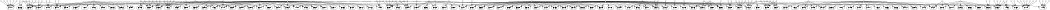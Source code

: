 digraph G  {
	size="7,10"
	page="8.5,11"
	center=""
	node[width=.25,hight=.375,fontsize=9]
	fcfpr1_1_2t_17 -> 341411;
	fcfpr1_1t_1 -> 341411;
	rdlfpr2_0_rdlt_4 -> 341411;
	fpfpr1_0_1t_1 -> 341411;
	fpfpr1_1_2t_11 -> 341411;
	rtafpr1_1_2t_28 -> 341411;
	rtafpr1_1_3t_6 -> 341411;
	rdlfpr1_1t_1 -> 358866;
	rtafpr1_1_3t_6 -> 358866;
	tmfpr1_1_3t_5 -> 358930;
	fcfpr1_1_3t_9 -> 358930;
	pcfpr1_1_3t_7 -> 358930;
	fpfpr1_1_3g_1 -> 358930;
	fpfpr1_1_3t_1 -> 358930;
	aufpr1_1_3t_1 -> 358930;
	rtafpr1_0_3g_1 -> 358930;
	rtafpr1_1_3t_6 -> 358930;
	msgfpr1_1_1g_12 -> 371943;
	rtafpr1_1_1g_8 -> 371943;
	rtafpr1_1_1t_35 -> 371943;
	rtafpr1_1_1t_45 -> 371943;
	rtafpr1_1_3t_6 -> 371943;
	tlfpr2_0_rdlg_2 -> 374300;
	fcfpr1_1_3t_8 -> 374300;
	fcfpr1_1_3t_9 -> 374300;
	rtafpr1_1_3t_6 -> 374300;
	fcfpr1_0_5g_1 -> 371942;
	fcfpr1_1_1t_19 -> 371942;
	fcfpr1_1_3t_9 -> 371942;
	fcfpr1_1_3t_9 -> 374700;
	tymsgfpr1_1_3t_3 -> 374700;
	fpfpr1_1_3t_1 -> 374700;
	rtafpr1_1_3t_7 -> 374700;
	fcfpr1_1_3g_2 -> 374741;
	fcfpr1_1_3t_9 -> 374741;
	fpfpr1_1_3t_1 -> 374741;
	rtafpr1_1_3t_7 -> 374741;
	fcfpr1_1_1t_18 -> 374886;
	fcfpr1_1_3t_9 -> 374886;
	fpfpr1_1_3t_1 -> 374886;
	rtafpr1_1_3t_7 -> 374886;
	fcfpr1_1_3t_9 -> 375039;
	fpfpr1_1_3t_1 -> 375039;
	fcfpr1_1_3t_42 -> 375507;
	fcfpr1_1_3t_9 -> 375507;
	rdlfpr2_0_rdlt_158 -> 375507;
	rtafpr1_1_3t_7 -> 375507;
	rtafpr1_1_3t_71 -> 375507;
	dbfpr1_1_3t_2 -> 375507;
	fcfpr1_1_3t_9 -> 375508;
	rdlfpr1_1g_13 -> 375508;
	rtafpr1_1_3t_7 -> 375508;
	rtafpr2_1_rdlg_1 -> 375508;
	dbfpr1_1_3t_2 -> 375508;
	fcfpr1_1_3t_9 -> 375519;
	fpfpr1_1_3g_1 -> 375519;
	fpfpr1_1_3t_1 -> 375519;
	fcfpr1_1_3t_9 -> 377380;
	rdlfpr1_1g_16 -> 377380;
	rdlfpr1_1t_100 -> 377380;
	fcfpr1_0_2g_1 -> 377719;
	fcfpr1_1_3t_10 -> 377719;
	fcfpr1_1_3t_7 -> 377719;
	fcfpr1_1_3t_9 -> 377719;
	rdlfpr2_0_rdlg_12 -> 377719;
	rdlfpr2_0_rdlt_108 -> 377719;
	rdlfpr2_0_rdlt_27 -> 377719;
	rdlfpr2_0_rdlt_30 -> 377719;
	fcfpr1_1_3t_9 -> 377763;
	fcfpr1_1_3t_9 -> 379848;
	fpfpr1_1_3t_1 -> 379848;
	fcfpr1_1_3t_9 -> 380571;
	fcfpr1_1_3t_9 -> 380604;
	fpfpr1_1_3t_1 -> 380604;
	fcfpr1_1_3t_9 -> 381211;
	fpfpr1_1_3t_1 -> 381211;
	fcfpr1_1_3t_9 -> 381835;
	fcfpr1_1_3t_9 -> 381897;
	fcfpr1_1_3t_9 -> 381901;
	fpfpr1_1_3t_1 -> 381901;
	fcfpr1_1_3t_9 -> 382103;
	rtafpr1_1_3t_7 -> 382103;
	fcfpr1_1_3t_9 -> 382161;
	fcfpr1_1_3t_9 -> 383174;
	fpfpr1_1_3t_1 -> 383174;
	rtafpr1_1_3t_7 -> 383174;
	fpfpr1_1_3g_1 -> 352010;
	fpfpr1_1_3t_1 -> 352010;
	fpfpr1_1_3t_1 -> 382409;
	fpfpr1_1_3t_1 -> 382827;
	fpfpr1_1_3t_1 -> 382928;
	rtafpr1_1_3t_7 -> 382928;
	tlfpr1_1_1t_5 -> 358224;
	tymsgfpr1_1_1t_23 -> 358224;
	tymsgfpr1_1_3t_3 -> 358224;
	rcfpr0_0_1t_9 -> 358224;
	rcfpr1_1_1t_5 -> 358224;
	odfpr0_0_1t_8 -> 358224;
	odfpr1_1_1t_6 -> 358224;
	ecdsgfpr1_1_1t_4 -> 358224;
	tymsgfpr1_1_1t_18 -> 358900;
	tymsgfpr1_1_3t_3 -> 358900;
	rcfpr1_1_1t_100 -> 358900;
	rcfpr1_1_1t_22 -> 358900;
	rcfpr1_1_1t_37 -> 358900;
	odfpr1_1_1t_21 -> 358900;
	tymsgfpr1_1_3t_3 -> 372568;
	rcfpr1_1_1t_30 -> 372568;
	odfpr1_1_1t_31 -> 372568;
	tlfpr1_1_1t_20 -> 375557;
	tymsgfpr1_1_1t_24 -> 375557;
	tymsgfpr1_1_3t_3 -> 375557;
	rcfpr1_1_1t_11 -> 375557;
	odfpr1_1_1t_9 -> 375557;
	ecdsgfpr1_1_1t_19 -> 375557;
	rtafpr1_1_1g_14 -> 376956;
	rtafpr1_1_1t_64 -> 376956;
	rtafpr1_1_2t_18 -> 376956;
	rtafpr1_1_3t_30 -> 376956;
	rtafpr1_1_3t_7 -> 376956;
	rtafpr1_1_3t_7 -> 379339;
	rtafpr1_1_1t_14 -> 379422;
	rtafpr1_1_1t_20 -> 379422;
	rtafpr1_1_3t_7 -> 379422;
	rtafpr1_1_3t_7 -> 383039;
	fcfpr1_1_1t_18 -> 359471;
	fcfpr2_0_1t_1 -> 359471;
	fcfpr2_0_1t_2 -> 359471;
	ccsfpr2_0_1t_99 -> 359471;
	fcfpr1_1_3t_42 -> 384096;
	rtafpr1_1_3t_71 -> 384096;
	tlfpr1_0_4g_4 -> 354290;
	rcfpr0_0_1t_9 -> 354290;
	odfpr0_0_1t_8 -> 354290;
	pagfpr1_1_1t_23 -> 354290;
	rcfpr1_1_1t_5 -> 379864;
	rcfpr1_1_1t_100 -> 382574;
	rcfpr1_1_1t_22 -> 382574;
	rcfpr1_1_1t_37 -> 382574;
	rcfpr1_1_1t_30 -> 370706;
	rcfpr1_1_1t_30 -> 377908;
	rcfpr1_1_1t_30 -> 377924;
	rcfpr1_1_1t_30 -> 377971;
	rcfpr1_1_1t_30 -> 377980;
	odfpr1_1_1t_31 -> 377980;
	rcfpr1_1_1t_30 -> 378362;
	rcfpr1_1_1t_30 -> 378656;
	rcfpr1_1_1t_30 -> 378666;
	rcfpr1_1_1t_30 -> 379169;
	odfpr1_1_1t_31 -> 379169;
	rcfpr1_1_1t_110 -> 379341;
	rcfpr1_1_1t_30 -> 379341;
	rcfpr1_1_1t_62 -> 379341;
	odfpr1_1_1t_31 -> 379341;
	rcfpr1_1_1t_30 -> 379972;
	rcfpr1_1_1t_30 -> 380298;
	rcfpr1_1_1t_30 -> 380448;
	rcfpr1_1_1t_30 -> 380475;
	odfpr1_1_1t_31 -> 380475;
	rcfpr1_1_1t_30 -> 380526;
	odfpr1_1_1t_31 -> 357430;
	rcfpr1_1_1t_11 -> 379968;
	odfpr1_1_1t_9 -> 379968;
	ccsfpr2_0_1t_99 -> 359100;
	ccsfpr2_0_1t_99 -> 376529;
	ccsfpr2_0_1t_99 -> 377801;
	ccsfpr2_0_1t_99 -> 379126;
	ccsfpr2_0_1t_99 -> 379212;
	ccsfpr2_0_1t_99 -> 380285;
	ccsfpr2_0_1t_99 -> 380963;
	ccsfpr2_0_1t_99 -> 384909;
	tlfpr1_0_4g_4 -> 358471;
	odfpr0_0_1t_7 -> 358471;
	odfpr1_0_1t_36 -> 358471;
	odfpr1_0_3t_18 -> 358471;
	odfpr1_0_3t_21 -> 358471;
	tlfpr1_0_4g_4 -> 375024;
	tlfpr1_0_4g_4 -> 375027;
	rcfpr1_1_1t_110 -> 381710;
	rcfpr1_1_1t_62 -> 381710;
	rcfpr1_1_1t_110 -> 381775;
	rcfpr1_1_1t_62 -> 381775;
	rcfpr1_1_1t_110 -> 382436;
	fcfpr1_1_3t_34 -> 382528;
	rcfpr1_1_1t_110 -> 382528;
	rtafpr1_1_3t_48 -> 382528;
	rcfpr1_1_1t_110 -> 382566;
	rcfpr1_1_1t_110 -> 382572;
	odfpr0_0_1t_7 -> 353506;
	rcfpr1_0_1t_35 -> 370509;
	odfpr0_0_1t_7 -> 370509;
	odfpr0_0_1t_7 -> 370510;
	odfpr1_0_1t_38 -> 370510;
	tlfpr1_0_4g_5 -> 354546;
	rcfpr1_1_1t_61 -> 354546;
	odfpr1_0_3t_18 -> 354546;
	odfpr1_0_3t_20 -> 354546;
	odfpr1_0_3t_18 -> 354757;
	odfpr1_0_3t_20 -> 354757;
	odfpr1_0_3t_18 -> 354766;
	odfpr1_0_3t_20 -> 354766;
	odfpr1_0_3t_18 -> 354771;
	odfpr1_0_3t_20 -> 354771;
	odfpr1_0_3t_18 -> 354785;
	odfpr1_0_3t_23 -> 354785;
	odfpr1_0_3t_24 -> 354785;
	odfpr1_0_3t_18 -> 354878;
	odfpr1_0_3t_23 -> 354878;
	odfpr1_0_3t_24 -> 354878;
	odfpr1_0_3t_18 -> 355080;
	odfpr1_0_3t_23 -> 355080;
	odfpr1_0_3t_24 -> 355080;
	odfpr1_0_3t_18 -> 355288;
	odfpr1_0_3t_23 -> 355288;
	odfpr1_0_3t_24 -> 355288;
	odfpr2_0_03t_13 -> 355288;
	odfpr1_0_3t_18 -> 355800;
	odfpr1_0_3t_21 -> 355800;
	odfpr1_0_3t_18 -> 356116;
	odfpr1_0_3t_21 -> 356116;
	odfpr1_0_3t_18 -> 356741;
	odfpr1_0_3t_21 -> 356741;
	odfpr1_0_3t_18 -> 357340;
	odfpr1_0_3t_21 -> 357340;
	odfpr1_0_3t_18 -> 357538;
	odfpr1_0_3t_21 -> 357538;
	odfpr1_0_3t_18 -> 357769;
	odfpr1_0_3t_21 -> 357769;
	odfpr1_0_3t_18 -> 357793;
	odfpr1_0_3t_21 -> 357793;
	odfpr1_0_3t_18 -> 358155;
	odfpr1_0_3t_21 -> 358155;
	odfpr1_0_3t_18 -> 358157;
	odfpr1_0_3t_21 -> 358157;
	odfpr1_0_3t_18 -> 358159;
	odfpr1_0_3t_21 -> 358159;
	odfpr1_0_3t_18 -> 358584;
	odfpr1_0_3t_21 -> 358584;
	odfpr1_0_3t_18 -> 360104;
	odfpr1_0_3t_21 -> 360104;
	odfpr1_0_3t_18 -> 360144;
	odfpr1_0_3t_21 -> 360144;
	odfpr1_0_3t_18 -> 360672;
	odfpr1_0_3t_21 -> 360672;
	odfpr1_0_3t_5 -> 360672;
	odfpr1_0_3t_18 -> 360839;
	odfpr1_0_3t_21 -> 360839;
	odfpr1_0_3t_18 -> 371187;
	tlfpr1_0_3g_5 -> 373300;
	odfpr1_0_3t_12 -> 373300;
	odfpr1_0_3t_18 -> 373300;
	odfpr1_0_3t_18 -> 375134;
	odfpr1_0_5t_18 -> 375134;
	rcfpr0_0_1t_10 -> 375319;
	odfpr1_0_3t_18 -> 375319;
	odfpr1_0_3t_36 -> 375319;
	odfpr1_0_5t_17 -> 375319;
	odfpr1_0_5t_19 -> 375319;
	odfpr1_0_3t_18 -> 375499;
	odfpr1_0_3t_18 -> 377220;
	odfpr1_0_5t_21 -> 377220;
	tlfpr1_0_3g_7 -> 377562;
	tlfpr1_1_1t_3 -> 377562;
	odfpr1_0_3t_18 -> 377562;
	odfpr1_0_3t_36 -> 377562;
	odfpr1_0_5t_20 -> 377562;
	odfpr1_0_3t_18 -> 378108;
	odfpr1_0_3t_6 -> 378108;
	odfpr1_0_5t_20 -> 354221;

	odfpr0_0_1t_7 [label="",shape=circle,hight=0.12,width=0.12,fontsize=1];
	tlfpr1_0_3g_5 [label="",shape=circle,hight=0.12,width=0.12,fontsize=1];
	odfpr0_0_1t_8 [label="",shape=circle,hight=0.12,width=0.12,fontsize=1];
	rcfpr1_1_1t_61 [label="",shape=circle,hight=0.12,width=0.12,fontsize=1];
	fcfpr1_1t_1 [label="",shape=circle,hight=0.12,width=0.12,fontsize=1];
	odfpr1_0_3t_18 [label="",shape=circle,hight=0.12,width=0.12,fontsize=1];
	tlfpr1_0_3g_7 [label="",shape=circle,hight=0.12,width=0.12,fontsize=1];
	rcfpr1_1_1t_62 [label="",shape=circle,hight=0.12,width=0.12,fontsize=1];
	ccsfpr2_0_1t_99 [label="",shape=circle,hight=0.12,width=0.12,fontsize=1];
	tymsgfpr1_1_3t_3 [label="",shape=circle,hight=0.12,width=0.12,fontsize=1];
	rcfpr0_0_1t_9 [label="",shape=circle,hight=0.12,width=0.12,fontsize=1];
	rtafpr1_1_1t_14 [label="",shape=circle,hight=0.12,width=0.12,fontsize=1];
	rtafpr1_1_3t_30 [label="",shape=circle,hight=0.12,width=0.12,fontsize=1];
	rcfpr1_1_1t_110 [label="",shape=circle,hight=0.12,width=0.12,fontsize=1];
	dbfpr1_1_3t_2 [label="",shape=circle,hight=0.12,width=0.12,fontsize=1];
	rtafpr1_1_1g_8 [label="",shape=circle,hight=0.12,width=0.12,fontsize=1];
	rcfpr1_1_1t_30 [label="",shape=circle,hight=0.12,width=0.12,fontsize=1];
	tlfpr1_1_1t_20 [label="",shape=circle,hight=0.12,width=0.12,fontsize=1];
	rtafpr1_1_1t_64 [label="",shape=circle,hight=0.12,width=0.12,fontsize=1];
	tlfpr2_0_rdlg_2 [label="",shape=circle,hight=0.12,width=0.12,fontsize=1];
	rtafpr1_1_2t_28 [label="",shape=circle,hight=0.12,width=0.12,fontsize=1];
	tlfpr1_1_1t_3 [label="",shape=circle,hight=0.12,width=0.12,fontsize=1];
	odfpr1_1_1t_6 [label="",shape=circle,hight=0.12,width=0.12,fontsize=1];
	fpfpr1_1_3t_1 [label="",shape=circle,hight=0.12,width=0.12,fontsize=1];
	aufpr1_1_3t_1 [label="",shape=circle,hight=0.12,width=0.12,fontsize=1];
	fcfpr1_1_3t_34 [label="",shape=circle,hight=0.12,width=0.12,fontsize=1];
	rcfpr1_1_1t_5 [label="",shape=circle,hight=0.12,width=0.12,fontsize=1];
	fcfpr1_1_1t_18 [label="",shape=circle,hight=0.12,width=0.12,fontsize=1];
	odfpr1_0_3t_36 [label="",shape=circle,hight=0.12,width=0.12,fontsize=1];
	tlfpr1_1_1t_5 [label="",shape=circle,hight=0.12,width=0.12,fontsize=1];
	fcfpr1_1_1t_19 [label="",shape=circle,hight=0.12,width=0.12,fontsize=1];
	odfpr1_1_1t_9 [label="",shape=circle,hight=0.12,width=0.12,fontsize=1];
	fcfpr1_1_3t_7 [label="",shape=circle,hight=0.12,width=0.12,fontsize=1];
	rcfpr1_1_1t_37 [label="",shape=circle,hight=0.12,width=0.12,fontsize=1];
	fcfpr1_1_3t_8 [label="",shape=circle,hight=0.12,width=0.12,fontsize=1];
	odfpr1_1_1t_21 [label="",shape=circle,hight=0.12,width=0.12,fontsize=1];
	fcfpr1_1_3t_9 [label="",shape=circle,hight=0.12,width=0.12,fontsize=1];
	rdlfpr2_0_rdlt_27 [label="",shape=circle,hight=0.12,width=0.12,fontsize=1];
	fcfpr1_1_3g_2 [label="",shape=circle,hight=0.12,width=0.12,fontsize=1];
	rtafpr1_1_1t_35 [label="",shape=circle,hight=0.12,width=0.12,fontsize=1];
	odfpr1_0_5t_20 [label="",shape=circle,hight=0.12,width=0.12,fontsize=1];
	fpfpr1_1_3g_1 [label="",shape=circle,hight=0.12,width=0.12,fontsize=1];
	odfpr1_0_5t_21 [label="",shape=circle,hight=0.12,width=0.12,fontsize=1];
	fpfpr1_1_2t_11 [label="",shape=circle,hight=0.12,width=0.12,fontsize=1];
	ecdsgfpr1_1_1t_19 [label="",shape=circle,hight=0.12,width=0.12,fontsize=1];
	odfpr1_0_1t_36 [label="",shape=circle,hight=0.12,width=0.12,fontsize=1];
	rtafpr1_1_1g_14 [label="",shape=circle,hight=0.12,width=0.12,fontsize=1];
	tymsgfpr1_1_1t_23 [label="",shape=circle,hight=0.12,width=0.12,fontsize=1];
	tymsgfpr1_1_1t_24 [label="",shape=circle,hight=0.12,width=0.12,fontsize=1];
	odfpr1_0_1t_38 [label="",shape=circle,hight=0.12,width=0.12,fontsize=1];
	fcfpr1_0_2g_1 [label="",shape=circle,hight=0.12,width=0.12,fontsize=1];
	rdlfpr1_1t_1 [label="",shape=circle,hight=0.12,width=0.12,fontsize=1];
	rcfpr0_0_1t_10 [label="",shape=circle,hight=0.12,width=0.12,fontsize=1];
	rcfpr1_1_1t_100 [label="",shape=circle,hight=0.12,width=0.12,fontsize=1];
	rdlfpr2_0_rdlt_108 [label="",shape=circle,hight=0.12,width=0.12,fontsize=1];
	pcfpr1_1_3t_7 [label="",shape=circle,hight=0.12,width=0.12,fontsize=1];
	odfpr1_0_3t_20 [label="",shape=circle,hight=0.12,width=0.12,fontsize=1];
	ecdsgfpr1_1_1t_4 [label="",shape=circle,hight=0.12,width=0.12,fontsize=1];
	tmfpr1_1_3t_5 [label="",shape=circle,hight=0.12,width=0.12,fontsize=1];
	odfpr1_0_3t_21 [label="",shape=circle,hight=0.12,width=0.12,fontsize=1];
	fpfpr1_0_1t_1 [label="",shape=circle,hight=0.12,width=0.12,fontsize=1];
	odfpr1_0_3t_23 [label="",shape=circle,hight=0.12,width=0.12,fontsize=1];
	rcfpr1_1_1t_22 [label="",shape=circle,hight=0.12,width=0.12,fontsize=1];
	pagfpr1_1_1t_23 [label="",shape=circle,hight=0.12,width=0.12,fontsize=1];
	rtafpr1_1_3t_71 [label="",shape=circle,hight=0.12,width=0.12,fontsize=1];
	rtafpr1_1_2t_18 [label="",shape=circle,hight=0.12,width=0.12,fontsize=1];
	rdlfpr2_0_rdlt_158 [label="",shape=circle,hight=0.12,width=0.12,fontsize=1];
	rtafpr1_1_3t_6 [label="",shape=circle,hight=0.12,width=0.12,fontsize=1];
	odfpr1_0_3t_24 [label="",shape=circle,hight=0.12,width=0.12,fontsize=1];
	rtafpr1_1_3t_7 [label="",shape=circle,hight=0.12,width=0.12,fontsize=1];
	rtafpr1_0_3g_1 [label="",shape=circle,hight=0.12,width=0.12,fontsize=1];
	rtafpr1_1_1t_20 [label="",shape=circle,hight=0.12,width=0.12,fontsize=1];
	rdlfpr1_1g_13 [label="",shape=circle,hight=0.12,width=0.12,fontsize=1];
	rcfpr1_0_1t_35 [label="",shape=circle,hight=0.12,width=0.12,fontsize=1];
	fcfpr1_1_2t_17 [label="",shape=circle,hight=0.12,width=0.12,fontsize=1];
	rtafpr2_1_rdlg_1 [label="",shape=circle,hight=0.12,width=0.12,fontsize=1];
	rdlfpr2_0_rdlt_4 [label="",shape=circle,hight=0.12,width=0.12,fontsize=1];
	rdlfpr1_1g_16 [label="",shape=circle,hight=0.12,width=0.12,fontsize=1];
	fcfpr2_0_1t_1 [label="",shape=circle,hight=0.12,width=0.12,fontsize=1];
	fcfpr2_0_1t_2 [label="",shape=circle,hight=0.12,width=0.12,fontsize=1];
	rdlfpr1_1t_100 [label="",shape=circle,hight=0.12,width=0.12,fontsize=1];
	msgfpr1_1_1g_12 [label="",shape=circle,hight=0.12,width=0.12,fontsize=1];
	rdlfpr2_0_rdlt_30 [label="",shape=circle,hight=0.12,width=0.12,fontsize=1];
	odfpr1_0_3t_5 [label="",shape=circle,hight=0.12,width=0.12,fontsize=1];
	tlfpr1_0_4g_4 [label="",shape=circle,hight=0.12,width=0.12,fontsize=1];
	fcfpr1_1_3t_42 [label="",shape=circle,hight=0.12,width=0.12,fontsize=1];
	odfpr1_0_3t_6 [label="",shape=circle,hight=0.12,width=0.12,fontsize=1];
	tlfpr1_0_4g_5 [label="",shape=circle,hight=0.12,width=0.12,fontsize=1];
	rtafpr1_1_3t_48 [label="",shape=circle,hight=0.12,width=0.12,fontsize=1];
	odfpr1_0_5t_17 [label="",shape=circle,hight=0.12,width=0.12,fontsize=1];
	odfpr1_0_5t_18 [label="",shape=circle,hight=0.12,width=0.12,fontsize=1];
	tymsgfpr1_1_1t_18 [label="",shape=circle,hight=0.12,width=0.12,fontsize=1];
	odfpr1_0_5t_19 [label="",shape=circle,hight=0.12,width=0.12,fontsize=1];
	fcfpr1_1_3t_10 [label="",shape=circle,hight=0.12,width=0.12,fontsize=1];
	fcfpr1_0_5g_1 [label="",shape=circle,hight=0.12,width=0.12,fontsize=1];
	odfpr1_0_3t_12 [label="",shape=circle,hight=0.12,width=0.12,fontsize=1];
	odfpr2_0_03t_13 [label="",shape=circle,hight=0.12,width=0.12,fontsize=1];
	rcfpr1_1_1t_11 [label="",shape=circle,hight=0.12,width=0.12,fontsize=1];
	odfpr1_1_1t_31 [label="",shape=circle,hight=0.12,width=0.12,fontsize=1];
	rdlfpr2_0_rdlg_12 [label="",shape=circle,hight=0.12,width=0.12,fontsize=1];
	rtafpr1_1_1t_45 [label="",shape=circle,hight=0.12,width=0.12,fontsize=1];
}
